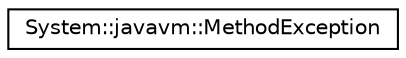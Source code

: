 digraph G
{
  edge [fontname="Helvetica",fontsize="10",labelfontname="Helvetica",labelfontsize="10"];
  node [fontname="Helvetica",fontsize="10",shape=record];
  rankdir="LR";
  Node1 [label="System::javavm::MethodException",height=0.2,width=0.4,color="black", fillcolor="white", style="filled",URL="$class_system_1_1javavm_1_1_method_exception.html"];
}
